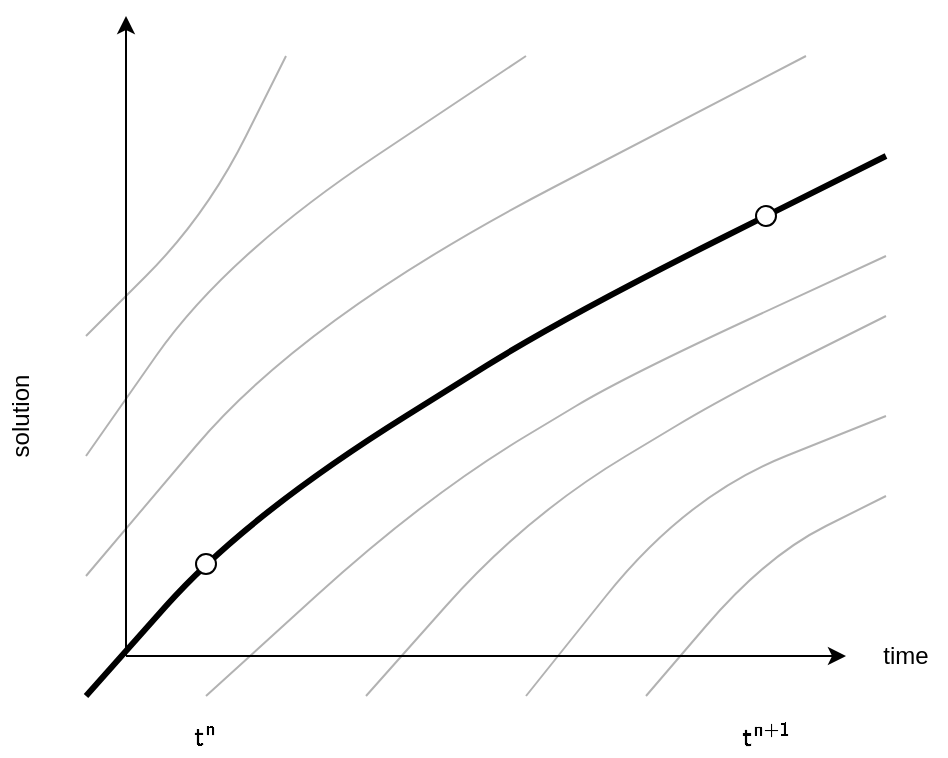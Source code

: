 <mxfile version="14.5.1" type="device"><diagram id="W38UtOVpf6Vm1RwhUcmR" name="Page-1"><mxGraphModel dx="983" dy="624" grid="1" gridSize="10" guides="1" tooltips="1" connect="1" arrows="1" fold="1" page="1" pageScale="1" pageWidth="827" pageHeight="1169" math="1" shadow="0"><root><mxCell id="0"/><mxCell id="1" parent="0"/><mxCell id="s51jKdClhPizwYT3yHVm-1" value="" style="endArrow=classic;html=1;" edge="1" parent="1"><mxGeometry width="50" height="50" relative="1" as="geometry"><mxPoint x="200" y="480" as="sourcePoint"/><mxPoint x="200" y="160" as="targetPoint"/></mxGeometry></mxCell><mxCell id="s51jKdClhPizwYT3yHVm-30" value="solution" style="text;html=1;strokeColor=none;fillColor=none;align=center;verticalAlign=middle;whiteSpace=wrap;rounded=0;rotation=270;" vertex="1" parent="1"><mxGeometry x="120" y="350" width="55" height="20" as="geometry"/></mxCell><mxCell id="s51jKdClhPizwYT3yHVm-2" value="" style="endArrow=classic;html=1;" edge="1" parent="1"><mxGeometry width="50" height="50" relative="1" as="geometry"><mxPoint x="200" y="480" as="sourcePoint"/><mxPoint x="560" y="480" as="targetPoint"/></mxGeometry></mxCell><mxCell id="s51jKdClhPizwYT3yHVm-29" value="time" style="text;html=1;strokeColor=none;fillColor=none;align=center;verticalAlign=middle;whiteSpace=wrap;rounded=0;" vertex="1" parent="1"><mxGeometry x="570" y="470" width="40" height="20" as="geometry"/></mxCell><mxCell id="s51jKdClhPizwYT3yHVm-3" value="" style="endArrow=none;html=1;arcSize=300;strokeWidth=3;" edge="1" parent="1"><mxGeometry width="50" height="50" relative="1" as="geometry"><mxPoint x="180" y="500" as="sourcePoint"/><mxPoint x="580" y="230" as="targetPoint"/><Array as="points"><mxPoint x="260" y="410"/><mxPoint x="420" y="310"/></Array></mxGeometry></mxCell><mxCell id="s51jKdClhPizwYT3yHVm-22" value="" style="ellipse;whiteSpace=wrap;html=1;aspect=fixed;" vertex="1" parent="1"><mxGeometry x="515" y="255" width="10" height="10" as="geometry"/></mxCell><mxCell id="s51jKdClhPizwYT3yHVm-35" value="\(\sf t^{n+1} \)" style="text;html=1;strokeColor=none;fillColor=none;align=center;verticalAlign=bottom;whiteSpace=wrap;rounded=0;" vertex="1" parent="1"><mxGeometry x="500" y="500" width="40" height="30" as="geometry"/></mxCell><mxCell id="s51jKdClhPizwYT3yHVm-34" value="\(\sf t^{n} \)" style="text;html=1;strokeColor=none;fillColor=none;align=center;verticalAlign=bottom;whiteSpace=wrap;rounded=0;" vertex="1" parent="1"><mxGeometry x="220" y="500" width="40" height="30" as="geometry"/></mxCell><mxCell id="s51jKdClhPizwYT3yHVm-19" value="" style="ellipse;whiteSpace=wrap;html=1;aspect=fixed;" vertex="1" parent="1"><mxGeometry x="235" y="429" width="10" height="10" as="geometry"/></mxCell><mxCell id="s51jKdClhPizwYT3yHVm-17" value="trajectories" parent="0"/><mxCell id="s51jKdClhPizwYT3yHVm-4" value="" style="endArrow=none;html=1;arcSize=300;opacity=30;exitX=0.5;exitY=0;exitDx=0;exitDy=0;" edge="1" parent="s51jKdClhPizwYT3yHVm-17" source="s51jKdClhPizwYT3yHVm-34"><mxGeometry width="50" height="50" relative="1" as="geometry"><mxPoint x="300" y="500" as="sourcePoint"/><mxPoint x="580" y="280" as="targetPoint"/><Array as="points"><mxPoint x="350" y="400"/><mxPoint x="450" y="340"/></Array></mxGeometry></mxCell><mxCell id="s51jKdClhPizwYT3yHVm-6" value="" style="endArrow=none;html=1;arcSize=300;opacity=30;" edge="1" parent="s51jKdClhPizwYT3yHVm-17"><mxGeometry width="50" height="50" relative="1" as="geometry"><mxPoint x="180" y="440" as="sourcePoint"/><mxPoint x="540" y="180" as="targetPoint"/><Array as="points"><mxPoint x="290" y="310"/></Array></mxGeometry></mxCell><mxCell id="s51jKdClhPizwYT3yHVm-7" value="" style="endArrow=none;html=1;arcSize=300;opacity=30;" edge="1" parent="s51jKdClhPizwYT3yHVm-17"><mxGeometry width="50" height="50" relative="1" as="geometry"><mxPoint x="180" y="380" as="sourcePoint"/><mxPoint x="400" y="180" as="targetPoint"/><Array as="points"><mxPoint x="250" y="280"/></Array></mxGeometry></mxCell><mxCell id="s51jKdClhPizwYT3yHVm-8" value="" style="endArrow=none;html=1;arcSize=300;opacity=30;" edge="1" parent="s51jKdClhPizwYT3yHVm-17"><mxGeometry width="50" height="50" relative="1" as="geometry"><mxPoint x="320" y="500" as="sourcePoint"/><mxPoint x="580" y="310" as="targetPoint"/><Array as="points"><mxPoint x="400" y="410"/><mxPoint x="500" y="350"/></Array></mxGeometry></mxCell><mxCell id="s51jKdClhPizwYT3yHVm-9" value="" style="endArrow=none;html=1;arcSize=300;opacity=30;" edge="1" parent="s51jKdClhPizwYT3yHVm-17"><mxGeometry width="50" height="50" relative="1" as="geometry"><mxPoint x="400" y="500" as="sourcePoint"/><mxPoint x="580" y="360" as="targetPoint"/><Array as="points"><mxPoint x="480" y="400"/></Array></mxGeometry></mxCell><mxCell id="s51jKdClhPizwYT3yHVm-10" value="" style="endArrow=none;html=1;arcSize=300;opacity=30;" edge="1" parent="s51jKdClhPizwYT3yHVm-17"><mxGeometry width="50" height="50" relative="1" as="geometry"><mxPoint x="460" y="500" as="sourcePoint"/><mxPoint x="580" y="400" as="targetPoint"/><Array as="points"><mxPoint x="520" y="430"/></Array></mxGeometry></mxCell><mxCell id="s51jKdClhPizwYT3yHVm-74" value="" style="endArrow=none;html=1;arcSize=300;opacity=30;" edge="1" parent="s51jKdClhPizwYT3yHVm-17"><mxGeometry width="50" height="50" relative="1" as="geometry"><mxPoint x="180" y="320" as="sourcePoint"/><mxPoint x="280" y="180" as="targetPoint"/><Array as="points"><mxPoint x="240" y="260"/></Array></mxGeometry></mxCell><mxCell id="s51jKdClhPizwYT3yHVm-18" value="initial scheme" parent="0" visible="0"/><mxCell id="s51jKdClhPizwYT3yHVm-24" value="" style="endArrow=none;dashed=1;html=1;strokeWidth=1;opacity=70;entryX=0.5;entryY=1;entryDx=0;entryDy=0;exitX=0.5;exitY=0;exitDx=0;exitDy=0;" edge="1" parent="s51jKdClhPizwYT3yHVm-18" source="s51jKdClhPizwYT3yHVm-34" target="s51jKdClhPizwYT3yHVm-19"><mxGeometry width="50" height="50" relative="1" as="geometry"><mxPoint x="297.76" y="510" as="sourcePoint"/><mxPoint x="298" y="450" as="targetPoint"/></mxGeometry></mxCell><mxCell id="s51jKdClhPizwYT3yHVm-25" value="" style="endArrow=none;dashed=1;html=1;strokeWidth=1;opacity=70;entryX=0;entryY=0.5;entryDx=0;entryDy=0;exitX=1;exitY=0.5;exitDx=0;exitDy=0;" edge="1" parent="s51jKdClhPizwYT3yHVm-18" source="s51jKdClhPizwYT3yHVm-32" target="s51jKdClhPizwYT3yHVm-22"><mxGeometry width="50" height="50" relative="1" as="geometry"><mxPoint x="180" y="260" as="sourcePoint"/><mxPoint x="475.0" y="318" as="targetPoint"/></mxGeometry></mxCell><mxCell id="s51jKdClhPizwYT3yHVm-26" value="" style="endArrow=none;dashed=1;html=1;strokeWidth=1;opacity=70;exitX=0;exitY=0.5;exitDx=0;exitDy=0;" edge="1" parent="s51jKdClhPizwYT3yHVm-18" source="s51jKdClhPizwYT3yHVm-19"><mxGeometry width="50" height="50" relative="1" as="geometry"><mxPoint x="294.76" y="520" as="sourcePoint"/><mxPoint x="160" y="434" as="targetPoint"/></mxGeometry></mxCell><mxCell id="s51jKdClhPizwYT3yHVm-32" value="\(\sf u^{n+1}_{exact} \)" style="text;html=1;strokeColor=none;fillColor=none;align=center;verticalAlign=middle;whiteSpace=wrap;rounded=0;" vertex="1" parent="s51jKdClhPizwYT3yHVm-18"><mxGeometry x="130" y="250" width="40" height="20" as="geometry"/></mxCell><mxCell id="s51jKdClhPizwYT3yHVm-33" value="\(\sf u^{n} \)" style="text;html=1;strokeColor=none;fillColor=none;align=center;verticalAlign=middle;whiteSpace=wrap;rounded=0;" vertex="1" parent="s51jKdClhPizwYT3yHVm-18"><mxGeometry x="120" y="424" width="40" height="20" as="geometry"/></mxCell><mxCell id="s51jKdClhPizwYT3yHVm-36" value="exact solution" style="text;html=1;strokeColor=none;fillColor=none;align=center;verticalAlign=middle;whiteSpace=wrap;rounded=0;" vertex="1" parent="s51jKdClhPizwYT3yHVm-18"><mxGeometry x="590" y="380" width="90" height="20" as="geometry"/></mxCell><mxCell id="s51jKdClhPizwYT3yHVm-37" value="given start point" style="text;html=1;strokeColor=none;fillColor=none;align=center;verticalAlign=middle;whiteSpace=wrap;rounded=0;" vertex="1" parent="s51jKdClhPizwYT3yHVm-18"><mxGeometry x="330" y="500" width="90" height="20" as="geometry"/></mxCell><mxCell id="s51jKdClhPizwYT3yHVm-38" value="" style="endArrow=none;html=1;strokeWidth=1;opacity=70;exitX=0.25;exitY=0;exitDx=0;exitDy=0;entryX=1;entryY=1;entryDx=0;entryDy=0;" edge="1" parent="s51jKdClhPizwYT3yHVm-18" source="s51jKdClhPizwYT3yHVm-37" target="s51jKdClhPizwYT3yHVm-19"><mxGeometry width="50" height="50" relative="1" as="geometry"><mxPoint x="340" y="460" as="sourcePoint"/><mxPoint x="280" y="450" as="targetPoint"/></mxGeometry></mxCell><mxCell id="s51jKdClhPizwYT3yHVm-39" value="" style="endArrow=none;html=1;strokeWidth=1;opacity=70;exitX=1;exitY=1;exitDx=0;exitDy=0;entryX=0.25;entryY=0;entryDx=0;entryDy=0;" edge="1" parent="s51jKdClhPizwYT3yHVm-18" source="s51jKdClhPizwYT3yHVm-22" target="s51jKdClhPizwYT3yHVm-36"><mxGeometry width="50" height="50" relative="1" as="geometry"><mxPoint x="637.46" y="401.46" as="sourcePoint"/><mxPoint x="579.996" y="319.996" as="targetPoint"/></mxGeometry></mxCell><mxCell id="s51jKdClhPizwYT3yHVm-57" value="" style="endArrow=none;dashed=1;html=1;strokeWidth=1;opacity=70;entryX=0.5;entryY=1;entryDx=0;entryDy=0;exitX=0.5;exitY=0;exitDx=0;exitDy=0;" edge="1" parent="s51jKdClhPizwYT3yHVm-18" source="s51jKdClhPizwYT3yHVm-35" target="s51jKdClhPizwYT3yHVm-22"><mxGeometry width="50" height="50" relative="1" as="geometry"><mxPoint x="455" y="510" as="sourcePoint"/><mxPoint x="308" y="445" as="targetPoint"/></mxGeometry></mxCell><mxCell id="s51jKdClhPizwYT3yHVm-54" value="explicit" parent="0" visible="0"/><mxCell id="s51jKdClhPizwYT3yHVm-23" value="" style="endArrow=none;dashed=1;html=1;strokeWidth=1;opacity=70;entryX=0.5;entryY=1;entryDx=0;entryDy=0;exitX=0.5;exitY=0;exitDx=0;exitDy=0;" edge="1" parent="s51jKdClhPizwYT3yHVm-54" source="s51jKdClhPizwYT3yHVm-35" target="s51jKdClhPizwYT3yHVm-84"><mxGeometry width="50" height="50" relative="1" as="geometry"><mxPoint x="455" y="510" as="sourcePoint"/><mxPoint x="455" y="240" as="targetPoint"/></mxGeometry></mxCell><mxCell id="s51jKdClhPizwYT3yHVm-47" value="" style="endArrow=none;dashed=1;html=1;strokeWidth=1;opacity=70;entryX=0;entryY=0.5;entryDx=0;entryDy=0;" edge="1" parent="s51jKdClhPizwYT3yHVm-54" target="s51jKdClhPizwYT3yHVm-84"><mxGeometry width="50" height="50" relative="1" as="geometry"><mxPoint x="170" y="190" as="sourcePoint"/><mxPoint x="450" y="235" as="targetPoint"/></mxGeometry></mxCell><mxCell id="s51jKdClhPizwYT3yHVm-51" value="" style="endArrow=none;html=1;strokeWidth=1;opacity=70;entryX=0;entryY=0.75;entryDx=0;entryDy=0;" edge="1" parent="s51jKdClhPizwYT3yHVm-54" target="s51jKdClhPizwYT3yHVm-50"><mxGeometry width="50" height="50" relative="1" as="geometry"><mxPoint x="476" y="229" as="sourcePoint"/><mxPoint x="622.5" y="390" as="targetPoint"/></mxGeometry></mxCell><mxCell id="s51jKdClhPizwYT3yHVm-50" value="\(\sf rhs^{n}\)" style="text;html=1;strokeColor=none;fillColor=none;align=left;verticalAlign=middle;whiteSpace=wrap;rounded=0;spacingLeft=5;" vertex="1" parent="s51jKdClhPizwYT3yHVm-54"><mxGeometry x="600" y="190" width="40" height="20" as="geometry"/></mxCell><mxCell id="s51jKdClhPizwYT3yHVm-48" value="\(\sf u^{n+1}_{explicit} \)" style="text;html=1;strokeColor=none;fillColor=none;align=center;verticalAlign=middle;whiteSpace=wrap;rounded=0;" vertex="1" parent="s51jKdClhPizwYT3yHVm-54"><mxGeometry x="130" y="180" width="40" height="20" as="geometry"/></mxCell><mxCell id="s51jKdClhPizwYT3yHVm-65" value="" style="endArrow=none;dashed=1;html=1;strokeWidth=1;opacity=70;exitX=0.5;exitY=0;exitDx=0;exitDy=0;" edge="1" parent="s51jKdClhPizwYT3yHVm-54" source="s51jKdClhPizwYT3yHVm-34"><mxGeometry width="50" height="50" relative="1" as="geometry"><mxPoint x="390" y="520" as="sourcePoint"/><mxPoint x="240" y="440" as="targetPoint"/></mxGeometry></mxCell><mxCell id="s51jKdClhPizwYT3yHVm-83" value="" style="endArrow=none;html=1;strokeWidth=3;opacity=70;fillColor=#f8cecc;strokeColor=#b85450;" edge="1" parent="s51jKdClhPizwYT3yHVm-54"><mxGeometry width="50" height="50" relative="1" as="geometry"><mxPoint x="180" y="487" as="sourcePoint"/><mxPoint x="532" y="180" as="targetPoint"/></mxGeometry></mxCell><mxCell id="s51jKdClhPizwYT3yHVm-84" value="" style="ellipse;whiteSpace=wrap;html=1;aspect=fixed;" vertex="1" parent="s51jKdClhPizwYT3yHVm-54"><mxGeometry x="515" y="185" width="10" height="10" as="geometry"/></mxCell><mxCell id="s51jKdClhPizwYT3yHVm-86" value="" style="endArrow=none;dashed=1;html=1;strokeWidth=1;opacity=70;exitX=0;exitY=0.5;exitDx=0;exitDy=0;" edge="1" parent="s51jKdClhPizwYT3yHVm-54"><mxGeometry width="50" height="50" relative="1" as="geometry"><mxPoint x="235" y="434" as="sourcePoint"/><mxPoint x="160" y="434" as="targetPoint"/></mxGeometry></mxCell><mxCell id="s51jKdClhPizwYT3yHVm-87" value="\(\sf u^{n} \)" style="text;html=1;strokeColor=none;fillColor=none;align=center;verticalAlign=middle;whiteSpace=wrap;rounded=0;" vertex="1" parent="s51jKdClhPizwYT3yHVm-54"><mxGeometry x="120" y="424" width="40" height="20" as="geometry"/></mxCell><mxCell id="s51jKdClhPizwYT3yHVm-56" value="implicit" parent="0" visible="0"/><mxCell id="s51jKdClhPizwYT3yHVm-44" value="" style="endArrow=none;html=1;strokeWidth=3;opacity=70;fillColor=#d5e8d4;strokeColor=#82b366;" edge="1" parent="s51jKdClhPizwYT3yHVm-56"><mxGeometry width="50" height="50" relative="1" as="geometry"><mxPoint x="180" y="462" as="sourcePoint"/><mxPoint x="580" y="280" as="targetPoint"/></mxGeometry></mxCell><mxCell id="s51jKdClhPizwYT3yHVm-55" value="" style="endArrow=none;dashed=1;html=1;strokeWidth=1;opacity=70;entryX=0.5;entryY=1;entryDx=0;entryDy=0;exitX=0.5;exitY=0;exitDx=0;exitDy=0;" edge="1" parent="s51jKdClhPizwYT3yHVm-56" source="s51jKdClhPizwYT3yHVm-35" target="s51jKdClhPizwYT3yHVm-45"><mxGeometry width="50" height="50" relative="1" as="geometry"><mxPoint x="455" y="510" as="sourcePoint"/><mxPoint x="450.24" y="370" as="targetPoint"/></mxGeometry></mxCell><mxCell id="s51jKdClhPizwYT3yHVm-53" value="" style="endArrow=none;html=1;strokeWidth=1;opacity=70;entryX=0;entryY=0.25;entryDx=0;entryDy=0;" edge="1" parent="s51jKdClhPizwYT3yHVm-56" target="s51jKdClhPizwYT3yHVm-52"><mxGeometry width="50" height="50" relative="1" as="geometry"><mxPoint x="560" y="290" as="sourcePoint"/><mxPoint x="626.5" y="282" as="targetPoint"/></mxGeometry></mxCell><mxCell id="s51jKdClhPizwYT3yHVm-52" value="\(\sf rhs^{n+1}\)" style="text;html=1;strokeColor=none;fillColor=none;align=left;verticalAlign=middle;whiteSpace=wrap;rounded=0;spacingLeft=5;" vertex="1" parent="s51jKdClhPizwYT3yHVm-56"><mxGeometry x="600" y="303" width="50" height="20" as="geometry"/></mxCell><mxCell id="s51jKdClhPizwYT3yHVm-46" value="" style="endArrow=none;dashed=1;html=1;strokeWidth=1;opacity=70;entryX=0;entryY=0.5;entryDx=0;entryDy=0;" edge="1" parent="s51jKdClhPizwYT3yHVm-56" target="s51jKdClhPizwYT3yHVm-45"><mxGeometry width="50" height="50" relative="1" as="geometry"><mxPoint x="170" y="310" as="sourcePoint"/><mxPoint x="450.0" y="339.76" as="targetPoint"/></mxGeometry></mxCell><mxCell id="s51jKdClhPizwYT3yHVm-49" value="\(\sf u^{n+1}_{implicit} \)" style="text;html=1;strokeColor=none;fillColor=none;align=center;verticalAlign=middle;whiteSpace=wrap;rounded=0;" vertex="1" parent="s51jKdClhPizwYT3yHVm-56"><mxGeometry x="130" y="302" width="40" height="20" as="geometry"/></mxCell><mxCell id="s51jKdClhPizwYT3yHVm-45" value="" style="ellipse;whiteSpace=wrap;html=1;aspect=fixed;" vertex="1" parent="s51jKdClhPizwYT3yHVm-56"><mxGeometry x="515" y="302" width="10" height="10" as="geometry"/></mxCell><mxCell id="s51jKdClhPizwYT3yHVm-89" value="" style="endArrow=none;dashed=1;html=1;strokeWidth=1;opacity=70;entryX=0.487;entryY=1;entryDx=0;entryDy=0;exitX=0.5;exitY=0;exitDx=0;exitDy=0;entryPerimeter=0;" edge="1" parent="s51jKdClhPizwYT3yHVm-56" source="s51jKdClhPizwYT3yHVm-34" target="s51jKdClhPizwYT3yHVm-19"><mxGeometry width="50" height="50" relative="1" as="geometry"><mxPoint x="330" y="618" as="sourcePoint"/><mxPoint x="330" y="430.0" as="targetPoint"/></mxGeometry></mxCell><mxCell id="s51jKdClhPizwYT3yHVm-59" value="two step" parent="0" visible="0"/><mxCell id="s51jKdClhPizwYT3yHVm-72" value="" style="endArrow=none;dashed=1;html=1;strokeWidth=1;opacity=70;entryX=0.5;entryY=1;entryDx=0;entryDy=0;" edge="1" parent="s51jKdClhPizwYT3yHVm-59" target="s51jKdClhPizwYT3yHVm-22"><mxGeometry width="50" height="50" relative="1" as="geometry"><mxPoint x="519.76" y="500" as="sourcePoint"/><mxPoint x="520" y="270" as="targetPoint"/></mxGeometry></mxCell><mxCell id="s51jKdClhPizwYT3yHVm-58" value="" style="endArrow=none;html=1;strokeWidth=3;opacity=70;fillColor=#f8cecc;strokeColor=#b85450;" edge="1" parent="s51jKdClhPizwYT3yHVm-59"><mxGeometry width="50" height="50" relative="1" as="geometry"><mxPoint x="180" y="489" as="sourcePoint"/><mxPoint x="520" y="180" as="targetPoint"/></mxGeometry></mxCell><mxCell id="s51jKdClhPizwYT3yHVm-61" value="" style="endArrow=none;dashed=1;html=1;strokeWidth=1;opacity=70;entryX=0.5;entryY=1;entryDx=0;entryDy=0;" edge="1" parent="s51jKdClhPizwYT3yHVm-59" target="s51jKdClhPizwYT3yHVm-62"><mxGeometry width="50" height="50" relative="1" as="geometry"><mxPoint x="380" y="500" as="sourcePoint"/><mxPoint x="380" y="330" as="targetPoint"/></mxGeometry></mxCell><mxCell id="s51jKdClhPizwYT3yHVm-60" value="\(\sf t^{n+\frac{1}{2}} \)" style="text;html=1;strokeColor=none;fillColor=none;align=center;verticalAlign=bottom;whiteSpace=wrap;rounded=0;" vertex="1" parent="s51jKdClhPizwYT3yHVm-59"><mxGeometry x="360" y="500" width="40" height="30" as="geometry"/></mxCell><mxCell id="s51jKdClhPizwYT3yHVm-66" value="" style="endArrow=none;dashed=1;html=1;strokeWidth=1;opacity=70;entryX=0.5;entryY=1;entryDx=0;entryDy=0;" edge="1" parent="s51jKdClhPizwYT3yHVm-59" target="s51jKdClhPizwYT3yHVm-19"><mxGeometry width="50" height="50" relative="1" as="geometry"><mxPoint x="240" y="500" as="sourcePoint"/><mxPoint x="270" y="350" as="targetPoint"/></mxGeometry></mxCell><mxCell id="s51jKdClhPizwYT3yHVm-69" value="" style="endArrow=none;html=1;strokeWidth=3;opacity=70;fillColor=#d5e8d4;strokeColor=#82b366;" edge="1" parent="s51jKdClhPizwYT3yHVm-59"><mxGeometry width="50" height="50" relative="1" as="geometry"><mxPoint x="190" y="436" as="sourcePoint"/><mxPoint x="570" y="180" as="targetPoint"/></mxGeometry></mxCell><mxCell id="s51jKdClhPizwYT3yHVm-71" value="" style="ellipse;whiteSpace=wrap;html=1;aspect=fixed;" vertex="1" parent="s51jKdClhPizwYT3yHVm-59"><mxGeometry x="515" y="209" width="10" height="10" as="geometry"/></mxCell><mxCell id="s51jKdClhPizwYT3yHVm-90" value="" style="endArrow=none;dashed=1;html=1;strokeWidth=1;opacity=70;exitX=0;exitY=0.5;exitDx=0;exitDy=0;" edge="1" parent="s51jKdClhPizwYT3yHVm-59"><mxGeometry width="50" height="50" relative="1" as="geometry"><mxPoint x="235" y="434" as="sourcePoint"/><mxPoint x="160" y="434" as="targetPoint"/></mxGeometry></mxCell><mxCell id="s51jKdClhPizwYT3yHVm-91" value="\(\sf u^{n} \)" style="text;html=1;strokeColor=none;fillColor=none;align=center;verticalAlign=middle;whiteSpace=wrap;rounded=0;" vertex="1" parent="s51jKdClhPizwYT3yHVm-59"><mxGeometry x="120" y="424" width="40" height="20" as="geometry"/></mxCell><mxCell id="s51jKdClhPizwYT3yHVm-117" value="\(\sf rhs^{n}\)" style="text;html=1;strokeColor=none;fillColor=none;align=left;verticalAlign=middle;whiteSpace=wrap;rounded=0;spacingLeft=5;" vertex="1" parent="s51jKdClhPizwYT3yHVm-59"><mxGeometry x="620" y="312" width="40" height="20" as="geometry"/></mxCell><mxCell id="s51jKdClhPizwYT3yHVm-118" value="" style="endArrow=none;dashed=1;html=1;strokeWidth=1;opacity=70;exitX=0;exitY=0.5;exitDx=0;exitDy=0;entryX=1;entryY=0.5;entryDx=0;entryDy=0;" edge="1" parent="s51jKdClhPizwYT3yHVm-59" target="s51jKdClhPizwYT3yHVm-119" source="s51jKdClhPizwYT3yHVm-62"><mxGeometry width="50" height="50" relative="1" as="geometry"><mxPoint x="535" y="261" as="sourcePoint"/><mxPoint x="180" y="280" as="targetPoint"/></mxGeometry></mxCell><mxCell id="s51jKdClhPizwYT3yHVm-119" value="\(\sf u^{n+\frac{1}{2}} \)" style="text;html=1;strokeColor=none;fillColor=none;align=center;verticalAlign=middle;whiteSpace=wrap;rounded=0;" vertex="1" parent="s51jKdClhPizwYT3yHVm-59"><mxGeometry x="120" y="297" width="40" height="20" as="geometry"/></mxCell><mxCell id="s51jKdClhPizwYT3yHVm-120" value="\(\sf rhs^{n+\frac{1}{2}}\)" style="text;html=1;strokeColor=none;fillColor=none;align=left;verticalAlign=middle;whiteSpace=wrap;rounded=0;spacingLeft=5;" vertex="1" parent="s51jKdClhPizwYT3yHVm-59"><mxGeometry x="620" y="260" width="70" height="20" as="geometry"/></mxCell><mxCell id="s51jKdClhPizwYT3yHVm-62" value="" style="ellipse;whiteSpace=wrap;html=1;aspect=fixed;" vertex="1" parent="s51jKdClhPizwYT3yHVm-59"><mxGeometry x="375" y="302" width="10" height="10" as="geometry"/></mxCell><mxCell id="s51jKdClhPizwYT3yHVm-121" value="" style="endArrow=none;dashed=1;html=1;strokeWidth=1;opacity=70;entryX=0.5;entryY=1;entryDx=0;entryDy=0;exitX=0.5;exitY=0;exitDx=0;exitDy=0;" edge="1" parent="s51jKdClhPizwYT3yHVm-59" source="s51jKdClhPizwYT3yHVm-22"><mxGeometry width="50" height="50" relative="1" as="geometry"><mxPoint x="500" y="380" as="sourcePoint"/><mxPoint x="520.12" y="219" as="targetPoint"/></mxGeometry></mxCell><mxCell id="s51jKdClhPizwYT3yHVm-122" value="" style="endArrow=none;dashed=1;html=1;strokeWidth=1;opacity=70;exitX=0;exitY=0.5;exitDx=0;exitDy=0;entryX=1;entryY=0.5;entryDx=0;entryDy=0;" edge="1" parent="s51jKdClhPizwYT3yHVm-59" target="s51jKdClhPizwYT3yHVm-123" source="s51jKdClhPizwYT3yHVm-71"><mxGeometry width="50" height="50" relative="1" as="geometry"><mxPoint x="375" y="214" as="sourcePoint"/><mxPoint x="180" y="187" as="targetPoint"/></mxGeometry></mxCell><mxCell id="s51jKdClhPizwYT3yHVm-123" value="\(\sf u^{n+1} \)" style="text;html=1;strokeColor=none;fillColor=none;align=center;verticalAlign=middle;whiteSpace=wrap;rounded=0;" vertex="1" parent="s51jKdClhPizwYT3yHVm-59"><mxGeometry x="120" y="204" width="40" height="20" as="geometry"/></mxCell><mxCell id="s51jKdClhPizwYT3yHVm-124" value="" style="ellipse;whiteSpace=wrap;html=1;aspect=fixed;" vertex="1" parent="s51jKdClhPizwYT3yHVm-59"><mxGeometry x="235" y="429" width="10" height="10" as="geometry"/></mxCell><mxCell id="s51jKdClhPizwYT3yHVm-125" value="" style="endArrow=none;html=1;strokeWidth=1;opacity=70;entryX=0;entryY=0.5;entryDx=0;entryDy=0;" edge="1" parent="s51jKdClhPizwYT3yHVm-59" target="s51jKdClhPizwYT3yHVm-120"><mxGeometry width="50" height="50" relative="1" as="geometry"><mxPoint x="484" y="238" as="sourcePoint"/><mxPoint x="610" y="215" as="targetPoint"/></mxGeometry></mxCell><mxCell id="s51jKdClhPizwYT3yHVm-126" value="" style="endArrow=none;html=1;strokeWidth=1;opacity=70;entryX=0;entryY=0.25;entryDx=0;entryDy=0;" edge="1" parent="s51jKdClhPizwYT3yHVm-59" target="s51jKdClhPizwYT3yHVm-117"><mxGeometry width="50" height="50" relative="1" as="geometry"><mxPoint x="447" y="247" as="sourcePoint"/><mxPoint x="630" y="280" as="targetPoint"/></mxGeometry></mxCell><mxCell id="s51jKdClhPizwYT3yHVm-75" value="predictor corrector" parent="0" visible="0"/><mxCell id="s51jKdClhPizwYT3yHVm-76" value="" style="endArrow=none;html=1;strokeWidth=3;opacity=70;fillColor=#f8cecc;strokeColor=#b85450;" edge="1" parent="s51jKdClhPizwYT3yHVm-75"><mxGeometry width="50" height="50" relative="1" as="geometry"><mxPoint x="180" y="487" as="sourcePoint"/><mxPoint x="532" y="180" as="targetPoint"/></mxGeometry></mxCell><mxCell id="s51jKdClhPizwYT3yHVm-78" value="" style="endArrow=none;html=1;strokeWidth=3;opacity=70;fillColor=#d5e8d4;strokeColor=#82b366;" edge="1" parent="s51jKdClhPizwYT3yHVm-75"><mxGeometry width="50" height="50" relative="1" as="geometry"><mxPoint x="180" y="368" as="sourcePoint"/><mxPoint x="539" y="180" as="targetPoint"/></mxGeometry></mxCell><mxCell id="s51jKdClhPizwYT3yHVm-79" value="" style="endArrow=none;html=1;strokeWidth=3;opacity=70;fillColor=#dae8fc;strokeColor=#6c8ebf;" edge="1" parent="s51jKdClhPizwYT3yHVm-75"><mxGeometry width="50" height="50" relative="1" as="geometry"><mxPoint x="180" y="424" as="sourcePoint"/><mxPoint x="534" y="180" as="targetPoint"/></mxGeometry></mxCell><mxCell id="s51jKdClhPizwYT3yHVm-77" value="" style="ellipse;whiteSpace=wrap;html=1;aspect=fixed;" vertex="1" parent="s51jKdClhPizwYT3yHVm-75"><mxGeometry x="515" y="185" width="10" height="10" as="geometry"/></mxCell><mxCell id="s51jKdClhPizwYT3yHVm-80" value="" style="endArrow=none;html=1;strokeWidth=3;opacity=70;fillColor=#dae8fc;strokeColor=#6c8ebf;" edge="1" parent="s51jKdClhPizwYT3yHVm-75"><mxGeometry width="50" height="50" relative="1" as="geometry"><mxPoint x="180" y="476" as="sourcePoint"/><mxPoint x="580" y="200" as="targetPoint"/></mxGeometry></mxCell><mxCell id="s51jKdClhPizwYT3yHVm-81" value="" style="ellipse;whiteSpace=wrap;html=1;aspect=fixed;" vertex="1" parent="s51jKdClhPizwYT3yHVm-75"><mxGeometry x="515" y="236" width="10" height="10" as="geometry"/></mxCell><mxCell id="s51jKdClhPizwYT3yHVm-96" value="" style="endArrow=none;dashed=1;html=1;strokeWidth=1;opacity=70;exitX=0;exitY=0.5;exitDx=0;exitDy=0;" edge="1" parent="s51jKdClhPizwYT3yHVm-75"><mxGeometry width="50" height="50" relative="1" as="geometry"><mxPoint x="235" y="434" as="sourcePoint"/><mxPoint x="160" y="434" as="targetPoint"/></mxGeometry></mxCell><mxCell id="s51jKdClhPizwYT3yHVm-97" value="\(\sf u^{n} \)" style="text;html=1;strokeColor=none;fillColor=none;align=center;verticalAlign=middle;whiteSpace=wrap;rounded=0;" vertex="1" parent="s51jKdClhPizwYT3yHVm-75"><mxGeometry x="120" y="424" width="40" height="20" as="geometry"/></mxCell><mxCell id="s51jKdClhPizwYT3yHVm-98" value="" style="endArrow=none;html=1;strokeWidth=1;opacity=70;entryX=0;entryY=0.75;entryDx=0;entryDy=0;" edge="1" parent="s51jKdClhPizwYT3yHVm-75" target="s51jKdClhPizwYT3yHVm-99"><mxGeometry width="50" height="50" relative="1" as="geometry"><mxPoint x="476" y="229" as="sourcePoint"/><mxPoint x="622.5" y="390" as="targetPoint"/></mxGeometry></mxCell><mxCell id="s51jKdClhPizwYT3yHVm-99" value="\(\sf rhs^{n}\)" style="text;html=1;strokeColor=none;fillColor=none;align=left;verticalAlign=middle;whiteSpace=wrap;rounded=0;spacingLeft=5;" vertex="1" parent="s51jKdClhPizwYT3yHVm-75"><mxGeometry x="600" y="190" width="40" height="20" as="geometry"/></mxCell><mxCell id="s51jKdClhPizwYT3yHVm-100" value="" style="endArrow=none;html=1;strokeWidth=1;opacity=70;entryX=0;entryY=0.25;entryDx=0;entryDy=0;" edge="1" parent="s51jKdClhPizwYT3yHVm-75" target="s51jKdClhPizwYT3yHVm-101"><mxGeometry width="50" height="50" relative="1" as="geometry"><mxPoint x="419" y="259" as="sourcePoint"/><mxPoint x="622.5" y="460" as="targetPoint"/></mxGeometry></mxCell><mxCell id="s51jKdClhPizwYT3yHVm-101" value="\(\sf \frac{1}{2}\left(rhs^{n} + rhs_{pred}\right)\)" style="text;html=1;strokeColor=none;fillColor=none;align=left;verticalAlign=middle;whiteSpace=wrap;rounded=0;spacingLeft=5;" vertex="1" parent="s51jKdClhPizwYT3yHVm-75"><mxGeometry x="600" y="340" width="110" height="20" as="geometry"/></mxCell><mxCell id="s51jKdClhPizwYT3yHVm-102" value="" style="endArrow=none;html=1;strokeWidth=1;opacity=70;entryX=0;entryY=0.25;entryDx=0;entryDy=0;" edge="1" parent="s51jKdClhPizwYT3yHVm-75" target="s51jKdClhPizwYT3yHVm-101"><mxGeometry width="50" height="50" relative="1" as="geometry"><mxPoint x="492" y="261" as="sourcePoint"/><mxPoint x="610" y="355" as="targetPoint"/></mxGeometry></mxCell><mxCell id="s51jKdClhPizwYT3yHVm-103" value="" style="endArrow=none;dashed=1;html=1;strokeWidth=1;opacity=70;exitX=0;exitY=0.5;exitDx=0;exitDy=0;entryX=1;entryY=0.5;entryDx=0;entryDy=0;" edge="1" parent="s51jKdClhPizwYT3yHVm-75" source="s51jKdClhPizwYT3yHVm-81" target="s51jKdClhPizwYT3yHVm-104"><mxGeometry width="50" height="50" relative="1" as="geometry"><mxPoint x="235" y="260" as="sourcePoint"/><mxPoint x="160" y="260" as="targetPoint"/></mxGeometry></mxCell><mxCell id="s51jKdClhPizwYT3yHVm-104" value="\(\sf u^{n+1}_{pc} \)" style="text;html=1;strokeColor=none;fillColor=none;align=center;verticalAlign=middle;whiteSpace=wrap;rounded=0;" vertex="1" parent="s51jKdClhPizwYT3yHVm-75"><mxGeometry x="120" y="231" width="40" height="20" as="geometry"/></mxCell><mxCell id="s51jKdClhPizwYT3yHVm-105" value="\(\sf rhs_{pred}\)" style="text;html=1;strokeColor=none;fillColor=none;align=left;verticalAlign=middle;whiteSpace=wrap;rounded=0;spacingLeft=5;" vertex="1" parent="s51jKdClhPizwYT3yHVm-75"><mxGeometry x="600" y="240" width="70" height="20" as="geometry"/></mxCell><mxCell id="s51jKdClhPizwYT3yHVm-106" value="" style="endArrow=none;html=1;strokeWidth=1;opacity=70;entryX=0;entryY=0.5;entryDx=0;entryDy=0;" edge="1" parent="s51jKdClhPizwYT3yHVm-75" target="s51jKdClhPizwYT3yHVm-105"><mxGeometry width="50" height="50" relative="1" as="geometry"><mxPoint x="406" y="250" as="sourcePoint"/><mxPoint x="610" y="215" as="targetPoint"/></mxGeometry></mxCell><mxCell id="s51jKdClhPizwYT3yHVm-108" value="" style="ellipse;whiteSpace=wrap;html=1;aspect=fixed;" vertex="1" parent="s51jKdClhPizwYT3yHVm-75"><mxGeometry x="235" y="429" width="10" height="10" as="geometry"/></mxCell></root></mxGraphModel></diagram></mxfile>